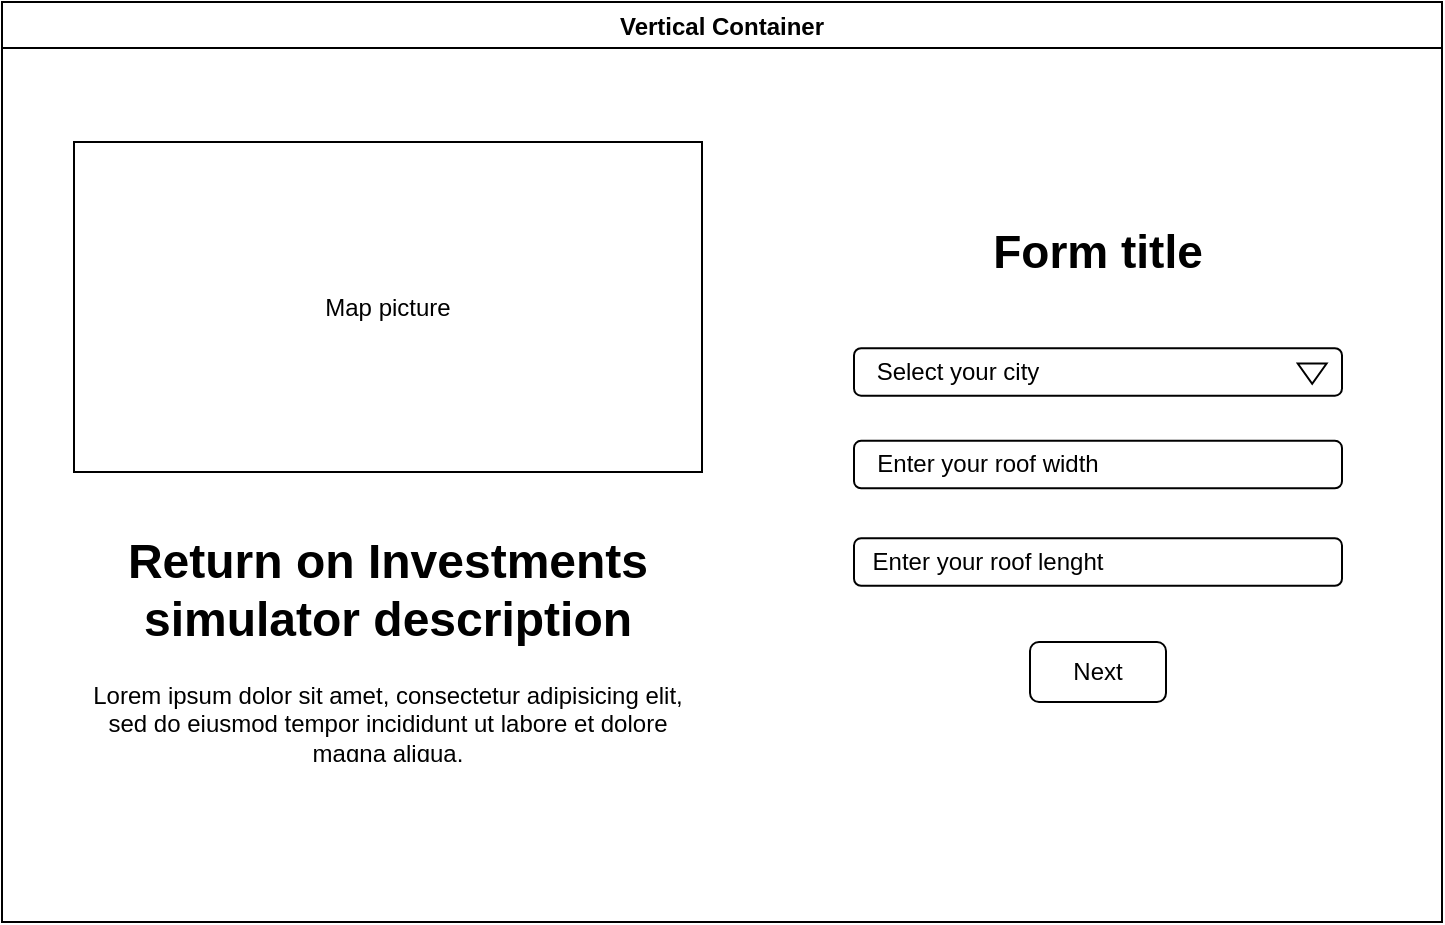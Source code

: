 <mxfile version="18.0.2" type="github" pages="2">
  <diagram id="-U58SBkgzO76PhHAiNSV" name="Page-1">
    <mxGraphModel dx="1038" dy="551" grid="1" gridSize="10" guides="1" tooltips="1" connect="1" arrows="1" fold="1" page="1" pageScale="1" pageWidth="827" pageHeight="1169" math="0" shadow="0">
      <root>
        <mxCell id="0" />
        <mxCell id="1" parent="0" />
        <mxCell id="eUxG_0luww3fCtjsu8Pm-1" value="Vertical Container" style="swimlane;swimlaneLine=1;" vertex="1" parent="1">
          <mxGeometry x="54" y="270" width="720" height="460" as="geometry" />
        </mxCell>
        <mxCell id="eUxG_0luww3fCtjsu8Pm-2" value="" style="rounded=0;whiteSpace=wrap;html=1;fillColor=default;gradientColor=none;" vertex="1" parent="eUxG_0luww3fCtjsu8Pm-1">
          <mxGeometry x="36" y="70" width="314" height="165" as="geometry" />
        </mxCell>
        <mxCell id="eUxG_0luww3fCtjsu8Pm-3" value="&lt;h1&gt;Return on Investments simulator description&lt;/h1&gt;&lt;p&gt;Lorem ipsum dolor sit amet, consectetur adipisicing elit, sed do eiusmod tempor incididunt ut labore et dolore magna aliqua.&lt;/p&gt;" style="text;html=1;strokeColor=none;fillColor=none;spacing=5;spacingTop=-20;whiteSpace=wrap;overflow=hidden;rounded=0;align=center;" vertex="1" parent="eUxG_0luww3fCtjsu8Pm-1">
          <mxGeometry x="36" y="260" width="314" height="120" as="geometry" />
        </mxCell>
        <mxCell id="eUxG_0luww3fCtjsu8Pm-4" value="Map picture" style="text;html=1;strokeColor=none;fillColor=none;align=center;verticalAlign=middle;whiteSpace=wrap;rounded=0;" vertex="1" parent="eUxG_0luww3fCtjsu8Pm-1">
          <mxGeometry x="63" y="123.75" width="260" height="57.5" as="geometry" />
        </mxCell>
        <mxCell id="eUxG_0luww3fCtjsu8Pm-7" value="" style="rounded=1;whiteSpace=wrap;html=1;fillColor=default;gradientColor=none;" vertex="1" parent="eUxG_0luww3fCtjsu8Pm-1">
          <mxGeometry x="426" y="268.13" width="244" height="23.75" as="geometry" />
        </mxCell>
        <mxCell id="eUxG_0luww3fCtjsu8Pm-6" value="" style="rounded=1;whiteSpace=wrap;html=1;fillColor=default;gradientColor=none;" vertex="1" parent="eUxG_0luww3fCtjsu8Pm-1">
          <mxGeometry x="426" y="219.38" width="244" height="23.75" as="geometry" />
        </mxCell>
        <mxCell id="eUxG_0luww3fCtjsu8Pm-8" value="" style="rounded=1;whiteSpace=wrap;html=1;fillColor=default;gradientColor=none;" vertex="1" parent="eUxG_0luww3fCtjsu8Pm-1">
          <mxGeometry x="514" y="320" width="68" height="30" as="geometry" />
        </mxCell>
        <mxCell id="eUxG_0luww3fCtjsu8Pm-10" value="Enter your roof width" style="text;html=1;strokeColor=none;fillColor=none;align=center;verticalAlign=middle;whiteSpace=wrap;rounded=0;" vertex="1" parent="eUxG_0luww3fCtjsu8Pm-1">
          <mxGeometry x="421" y="216.26" width="144" height="30" as="geometry" />
        </mxCell>
        <mxCell id="eUxG_0luww3fCtjsu8Pm-11" value="Enter your roof lenght" style="text;html=1;strokeColor=none;fillColor=none;align=center;verticalAlign=middle;whiteSpace=wrap;rounded=0;" vertex="1" parent="eUxG_0luww3fCtjsu8Pm-1">
          <mxGeometry x="426" y="265.01" width="134" height="30" as="geometry" />
        </mxCell>
        <mxCell id="eUxG_0luww3fCtjsu8Pm-12" value="Next" style="text;html=1;strokeColor=none;fillColor=none;align=center;verticalAlign=middle;whiteSpace=wrap;rounded=0;" vertex="1" parent="eUxG_0luww3fCtjsu8Pm-1">
          <mxGeometry x="518" y="320" width="60" height="30" as="geometry" />
        </mxCell>
        <mxCell id="eUxG_0luww3fCtjsu8Pm-13" value="" style="rounded=1;whiteSpace=wrap;html=1;fillColor=default;gradientColor=none;" vertex="1" parent="eUxG_0luww3fCtjsu8Pm-1">
          <mxGeometry x="426" y="173.12" width="244" height="23.75" as="geometry" />
        </mxCell>
        <mxCell id="eUxG_0luww3fCtjsu8Pm-14" value="Select your city" style="text;html=1;strokeColor=none;fillColor=none;align=center;verticalAlign=middle;whiteSpace=wrap;rounded=0;" vertex="1" parent="eUxG_0luww3fCtjsu8Pm-1">
          <mxGeometry x="416" y="170" width="124" height="30" as="geometry" />
        </mxCell>
        <mxCell id="eUxG_0luww3fCtjsu8Pm-15" value="" style="triangle;whiteSpace=wrap;html=1;fillColor=default;gradientColor=none;rotation=90;" vertex="1" parent="eUxG_0luww3fCtjsu8Pm-1">
          <mxGeometry x="650.05" y="178.6" width="10.1" height="14.44" as="geometry" />
        </mxCell>
        <mxCell id="eUxG_0luww3fCtjsu8Pm-17" value="&lt;font style=&quot;font-size: 23px;&quot;&gt;&lt;b&gt;Form title&lt;/b&gt;&lt;/font&gt;" style="text;html=1;strokeColor=none;fillColor=none;align=center;verticalAlign=middle;whiteSpace=wrap;rounded=0;" vertex="1" parent="eUxG_0luww3fCtjsu8Pm-1">
          <mxGeometry x="472" y="110" width="152" height="30" as="geometry" />
        </mxCell>
      </root>
    </mxGraphModel>
  </diagram>
  <diagram id="Ll_8QuE_zmTKNSdEeLZw" name="Page-2">
    <mxGraphModel dx="1038" dy="551" grid="1" gridSize="10" guides="1" tooltips="1" connect="1" arrows="1" fold="1" page="1" pageScale="1" pageWidth="827" pageHeight="1169" math="0" shadow="0">
      <root>
        <mxCell id="0" />
        <mxCell id="1" parent="0" />
        <mxCell id="RHQXMn7n2OsbdcrALOwJ-1" value="Vertical Container" style="swimlane;swimlaneLine=1;" vertex="1" parent="1">
          <mxGeometry x="50" y="190" width="720" height="460" as="geometry" />
        </mxCell>
        <mxCell id="RHQXMn7n2OsbdcrALOwJ-7" value="" style="rounded=1;whiteSpace=wrap;html=1;fillColor=default;gradientColor=none;" vertex="1" parent="RHQXMn7n2OsbdcrALOwJ-1">
          <mxGeometry x="506" y="125" width="130" height="30" as="geometry" />
        </mxCell>
        <mxCell id="RHQXMn7n2OsbdcrALOwJ-10" value="Show the records" style="text;html=1;strokeColor=none;fillColor=none;align=center;verticalAlign=middle;whiteSpace=wrap;rounded=0;" vertex="1" parent="RHQXMn7n2OsbdcrALOwJ-1">
          <mxGeometry x="513" y="125" width="116" height="30" as="geometry" />
        </mxCell>
        <mxCell id="RHQXMn7n2OsbdcrALOwJ-14" value="&lt;span style=&quot;font-size: 23px;&quot;&gt;&lt;b&gt;You can product about&lt;/b&gt;&lt;/span&gt;" style="text;html=1;strokeColor=none;fillColor=none;align=center;verticalAlign=middle;whiteSpace=wrap;rounded=0;" vertex="1" parent="RHQXMn7n2OsbdcrALOwJ-1">
          <mxGeometry x="66" y="122.5" width="274" height="30" as="geometry" />
        </mxCell>
        <mxCell id="RHQXMn7n2OsbdcrALOwJ-18" value="" style="rounded=1;whiteSpace=wrap;html=1;fontSize=23;fillColor=default;gradientColor=none;" vertex="1" parent="RHQXMn7n2OsbdcrALOwJ-1">
          <mxGeometry x="340" y="125" width="54" height="27.5" as="geometry" />
        </mxCell>
        <mxCell id="RHQXMn7n2OsbdcrALOwJ-19" value="&lt;b&gt;$/day.&lt;/b&gt;" style="text;html=1;strokeColor=none;fillColor=none;align=center;verticalAlign=middle;whiteSpace=wrap;rounded=0;fontSize=23;" vertex="1" parent="RHQXMn7n2OsbdcrALOwJ-1">
          <mxGeometry x="410" y="122.5" width="60" height="30" as="geometry" />
        </mxCell>
        <mxCell id="RHQXMn7n2OsbdcrALOwJ-20" value="" style="endArrow=none;html=1;rounded=0;fontSize=23;" edge="1" parent="RHQXMn7n2OsbdcrALOwJ-1">
          <mxGeometry width="50" height="50" relative="1" as="geometry">
            <mxPoint x="70" y="200" as="sourcePoint" />
            <mxPoint x="650" y="200" as="targetPoint" />
            <Array as="points" />
          </mxGeometry>
        </mxCell>
        <mxCell id="RHQXMn7n2OsbdcrALOwJ-21" value="" style="triangle;whiteSpace=wrap;html=1;fontSize=23;fillColor=default;gradientColor=none;rotation=90;" vertex="1" parent="RHQXMn7n2OsbdcrALOwJ-1">
          <mxGeometry x="357" y="200" width="10" height="30" as="geometry" />
        </mxCell>
        <mxCell id="YLiVy2b18HaKBSu0_AO6-2" value="" style="rounded=1;whiteSpace=wrap;html=1;fontSize=23;fillColor=default;gradientColor=none;" vertex="1" parent="RHQXMn7n2OsbdcrALOwJ-1">
          <mxGeometry x="260" y="407.5" width="153" height="30" as="geometry" />
        </mxCell>
        <mxCell id="YLiVy2b18HaKBSu0_AO6-4" value="" style="rounded=1;whiteSpace=wrap;html=1;fontSize=23;fillColor=default;gradientColor=none;" vertex="1" parent="RHQXMn7n2OsbdcrALOwJ-1">
          <mxGeometry x="440" y="407.5" width="153" height="30" as="geometry" />
        </mxCell>
        <mxCell id="YLiVy2b18HaKBSu0_AO6-6" value="" style="rounded=1;whiteSpace=wrap;html=1;fontSize=23;fillColor=default;gradientColor=none;" vertex="1" parent="RHQXMn7n2OsbdcrALOwJ-1">
          <mxGeometry x="610" y="407.5" width="59" height="30" as="geometry" />
        </mxCell>
        <mxCell id="YLiVy2b18HaKBSu0_AO6-7" value="&lt;font style=&quot;font-size: 10px;&quot;&gt;Contact us&lt;/font&gt;" style="text;html=1;strokeColor=none;fillColor=none;align=center;verticalAlign=middle;whiteSpace=wrap;rounded=0;fontSize=23;" vertex="1" parent="RHQXMn7n2OsbdcrALOwJ-1">
          <mxGeometry x="610" y="411.25" width="60" height="14.5" as="geometry" />
        </mxCell>
        <mxCell id="YLiVy2b18HaKBSu0_AO6-8" value="&lt;font style=&quot;font-size: 14px;&quot;&gt;Lastname&lt;/font&gt;" style="text;html=1;strokeColor=none;fillColor=none;align=center;verticalAlign=middle;whiteSpace=wrap;rounded=0;fontSize=23;" vertex="1" parent="RHQXMn7n2OsbdcrALOwJ-1">
          <mxGeometry x="257" y="403.5" width="100" height="30" as="geometry" />
        </mxCell>
        <mxCell id="YLiVy2b18HaKBSu0_AO6-9" value="&lt;span style=&quot;font-size: 14px;&quot;&gt;Email&lt;/span&gt;" style="text;html=1;strokeColor=none;fillColor=none;align=center;verticalAlign=middle;whiteSpace=wrap;rounded=0;fontSize=23;" vertex="1" parent="RHQXMn7n2OsbdcrALOwJ-1">
          <mxGeometry x="421" y="403.5" width="100" height="30" as="geometry" />
        </mxCell>
        <mxCell id="YLiVy2b18HaKBSu0_AO6-10" value="" style="rounded=1;whiteSpace=wrap;html=1;fontSize=23;fillColor=default;gradientColor=none;" vertex="1" parent="RHQXMn7n2OsbdcrALOwJ-1">
          <mxGeometry x="70" y="407.5" width="153" height="30" as="geometry" />
        </mxCell>
        <mxCell id="YLiVy2b18HaKBSu0_AO6-11" value="&lt;span style=&quot;font-size: 14px;&quot;&gt;Firstname&lt;/span&gt;" style="text;html=1;strokeColor=none;fillColor=none;align=center;verticalAlign=middle;whiteSpace=wrap;rounded=0;fontSize=23;" vertex="1" parent="RHQXMn7n2OsbdcrALOwJ-1">
          <mxGeometry x="60" y="404.5" width="100" height="30" as="geometry" />
        </mxCell>
      </root>
    </mxGraphModel>
  </diagram>
</mxfile>
